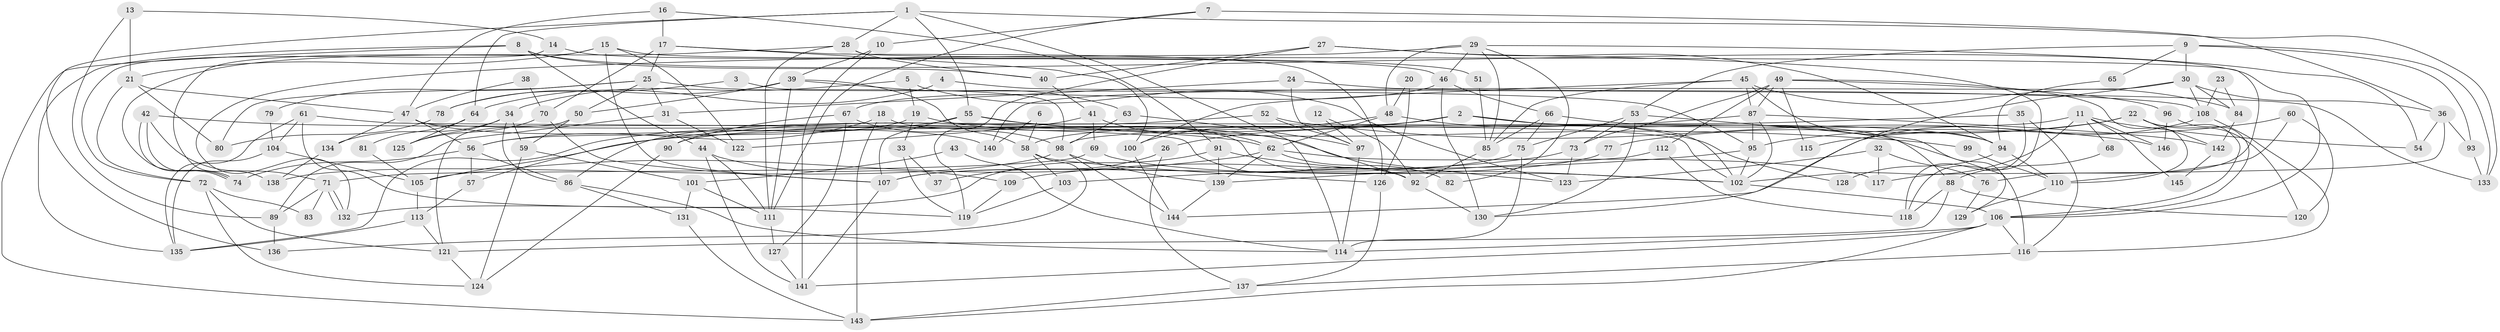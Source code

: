 // Generated by graph-tools (version 1.1) at 2025/02/03/09/25 03:02:03]
// undirected, 146 vertices, 292 edges
graph export_dot {
graph [start="1"]
  node [color=gray90,style=filled];
  1;
  2;
  3;
  4;
  5;
  6;
  7;
  8;
  9;
  10;
  11;
  12;
  13;
  14;
  15;
  16;
  17;
  18;
  19;
  20;
  21;
  22;
  23;
  24;
  25;
  26;
  27;
  28;
  29;
  30;
  31;
  32;
  33;
  34;
  35;
  36;
  37;
  38;
  39;
  40;
  41;
  42;
  43;
  44;
  45;
  46;
  47;
  48;
  49;
  50;
  51;
  52;
  53;
  54;
  55;
  56;
  57;
  58;
  59;
  60;
  61;
  62;
  63;
  64;
  65;
  66;
  67;
  68;
  69;
  70;
  71;
  72;
  73;
  74;
  75;
  76;
  77;
  78;
  79;
  80;
  81;
  82;
  83;
  84;
  85;
  86;
  87;
  88;
  89;
  90;
  91;
  92;
  93;
  94;
  95;
  96;
  97;
  98;
  99;
  100;
  101;
  102;
  103;
  104;
  105;
  106;
  107;
  108;
  109;
  110;
  111;
  112;
  113;
  114;
  115;
  116;
  117;
  118;
  119;
  120;
  121;
  122;
  123;
  124;
  125;
  126;
  127;
  128;
  129;
  130;
  131;
  132;
  133;
  134;
  135;
  136;
  137;
  138;
  139;
  140;
  141;
  142;
  143;
  144;
  145;
  146;
  1 -- 55;
  1 -- 28;
  1 -- 64;
  1 -- 114;
  1 -- 133;
  1 -- 136;
  2 -- 58;
  2 -- 102;
  2 -- 26;
  2 -- 57;
  2 -- 94;
  2 -- 116;
  3 -- 78;
  3 -- 98;
  4 -- 64;
  4 -- 133;
  5 -- 123;
  5 -- 19;
  5 -- 34;
  6 -- 140;
  6 -- 58;
  7 -- 36;
  7 -- 10;
  7 -- 111;
  8 -- 143;
  8 -- 135;
  8 -- 40;
  8 -- 44;
  8 -- 106;
  9 -- 53;
  9 -- 30;
  9 -- 65;
  9 -- 93;
  9 -- 133;
  10 -- 39;
  10 -- 141;
  11 -- 90;
  11 -- 102;
  11 -- 54;
  11 -- 68;
  11 -- 145;
  11 -- 146;
  12 -- 92;
  12 -- 97;
  13 -- 14;
  13 -- 89;
  13 -- 21;
  14 -- 72;
  14 -- 46;
  15 -- 138;
  15 -- 21;
  15 -- 51;
  15 -- 107;
  15 -- 122;
  16 -- 47;
  16 -- 91;
  16 -- 17;
  17 -- 25;
  17 -- 70;
  17 -- 100;
  17 -- 126;
  18 -- 92;
  18 -- 56;
  18 -- 143;
  19 -- 56;
  19 -- 123;
  19 -- 33;
  20 -- 48;
  20 -- 126;
  21 -- 47;
  21 -- 72;
  21 -- 80;
  22 -- 142;
  22 -- 106;
  22 -- 77;
  22 -- 115;
  22 -- 120;
  23 -- 108;
  23 -- 84;
  24 -- 108;
  24 -- 97;
  24 -- 31;
  25 -- 50;
  25 -- 95;
  25 -- 31;
  25 -- 79;
  25 -- 80;
  26 -- 137;
  26 -- 37;
  27 -- 119;
  27 -- 40;
  27 -- 94;
  27 -- 118;
  28 -- 40;
  28 -- 111;
  28 -- 74;
  28 -- 76;
  29 -- 132;
  29 -- 54;
  29 -- 46;
  29 -- 48;
  29 -- 82;
  29 -- 85;
  30 -- 108;
  30 -- 130;
  30 -- 36;
  30 -- 84;
  30 -- 140;
  31 -- 89;
  31 -- 122;
  32 -- 117;
  32 -- 76;
  32 -- 123;
  33 -- 119;
  33 -- 37;
  34 -- 59;
  34 -- 86;
  34 -- 125;
  34 -- 134;
  35 -- 118;
  35 -- 116;
  35 -- 98;
  36 -- 93;
  36 -- 54;
  36 -- 117;
  38 -- 47;
  38 -- 70;
  39 -- 111;
  39 -- 58;
  39 -- 50;
  39 -- 63;
  39 -- 78;
  40 -- 41;
  41 -- 69;
  41 -- 122;
  41 -- 92;
  42 -- 74;
  42 -- 74;
  42 -- 62;
  42 -- 71;
  43 -- 114;
  43 -- 101;
  44 -- 141;
  44 -- 109;
  44 -- 111;
  45 -- 100;
  45 -- 94;
  45 -- 84;
  45 -- 85;
  45 -- 87;
  46 -- 66;
  46 -- 67;
  46 -- 130;
  47 -- 102;
  47 -- 56;
  47 -- 134;
  47 -- 140;
  48 -- 100;
  48 -- 62;
  48 -- 128;
  49 -- 110;
  49 -- 112;
  49 -- 73;
  49 -- 87;
  49 -- 96;
  49 -- 115;
  50 -- 59;
  50 -- 121;
  51 -- 85;
  52 -- 86;
  52 -- 146;
  52 -- 97;
  53 -- 130;
  53 -- 75;
  53 -- 73;
  53 -- 129;
  55 -- 62;
  55 -- 107;
  55 -- 99;
  55 -- 135;
  56 -- 86;
  56 -- 74;
  56 -- 57;
  57 -- 113;
  58 -- 136;
  58 -- 103;
  58 -- 126;
  59 -- 124;
  59 -- 101;
  60 -- 120;
  60 -- 95;
  60 -- 110;
  61 -- 135;
  61 -- 92;
  61 -- 104;
  61 -- 119;
  62 -- 105;
  62 -- 82;
  62 -- 117;
  62 -- 139;
  63 -- 97;
  63 -- 98;
  64 -- 125;
  64 -- 81;
  65 -- 94;
  66 -- 75;
  66 -- 85;
  66 -- 88;
  67 -- 98;
  67 -- 90;
  67 -- 127;
  68 -- 88;
  69 -- 71;
  69 -- 102;
  70 -- 107;
  70 -- 125;
  71 -- 132;
  71 -- 132;
  71 -- 83;
  71 -- 89;
  72 -- 121;
  72 -- 83;
  72 -- 124;
  73 -- 109;
  73 -- 123;
  75 -- 107;
  75 -- 114;
  76 -- 129;
  77 -- 107;
  78 -- 80;
  79 -- 104;
  81 -- 105;
  84 -- 142;
  85 -- 92;
  86 -- 114;
  86 -- 131;
  87 -- 95;
  87 -- 102;
  87 -- 105;
  87 -- 142;
  88 -- 121;
  88 -- 118;
  88 -- 120;
  89 -- 136;
  90 -- 124;
  91 -- 102;
  91 -- 139;
  91 -- 132;
  92 -- 130;
  93 -- 133;
  94 -- 110;
  94 -- 128;
  95 -- 102;
  95 -- 103;
  96 -- 106;
  96 -- 146;
  97 -- 114;
  98 -- 138;
  98 -- 139;
  98 -- 144;
  99 -- 110;
  100 -- 144;
  101 -- 131;
  101 -- 111;
  102 -- 106;
  103 -- 119;
  104 -- 135;
  104 -- 105;
  105 -- 113;
  106 -- 116;
  106 -- 114;
  106 -- 141;
  106 -- 143;
  107 -- 141;
  108 -- 116;
  108 -- 144;
  109 -- 119;
  110 -- 129;
  111 -- 127;
  112 -- 118;
  112 -- 139;
  113 -- 121;
  113 -- 135;
  116 -- 137;
  121 -- 124;
  126 -- 137;
  127 -- 141;
  131 -- 143;
  134 -- 138;
  137 -- 143;
  139 -- 144;
  142 -- 145;
}
